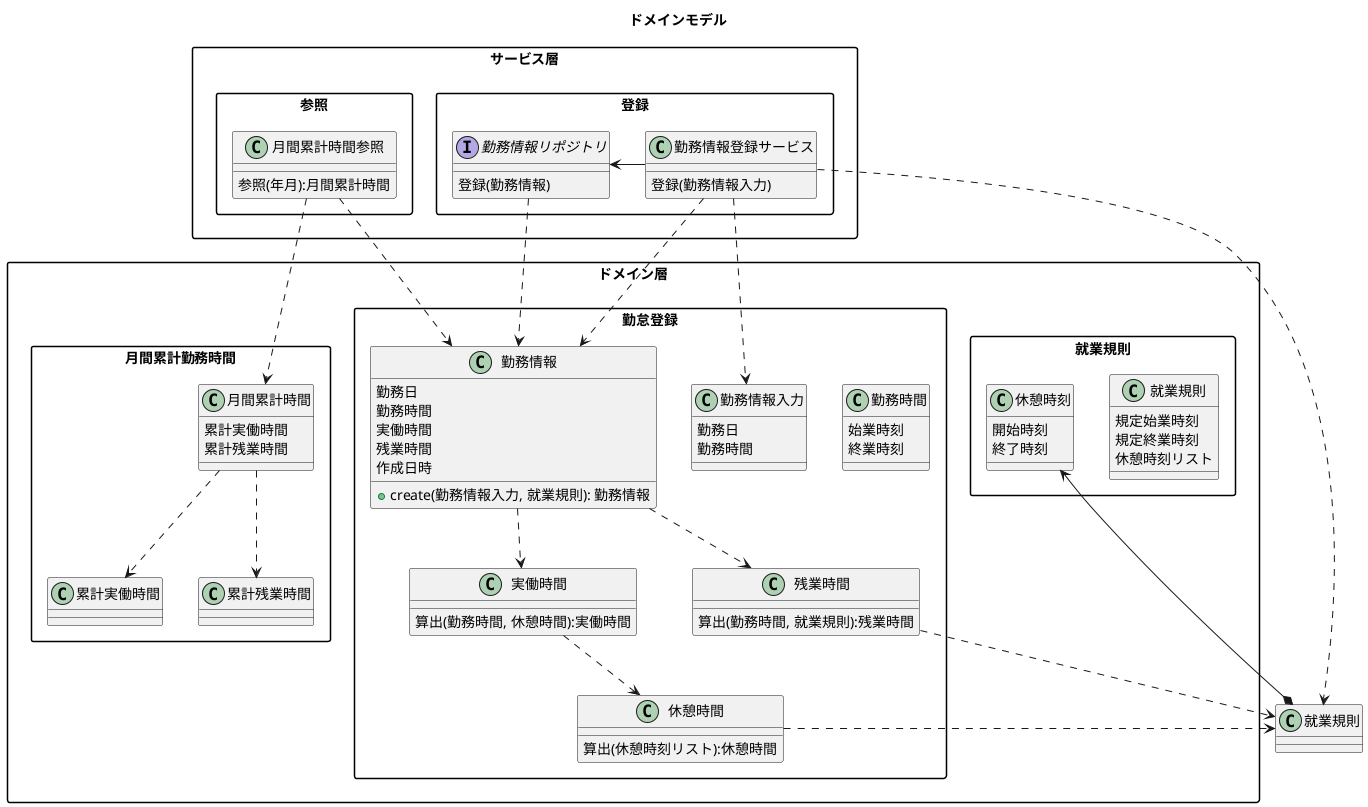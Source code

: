 @startuml kintai
skinparam PackageStyle rectangle
title ドメインモデル

package サービス層 {
  package 登録 {
    class 勤務情報登録サービス {
      登録(勤務情報入力)
    }


    interface 勤務情報リポジトリ {
      登録(勤務情報)
    }
  }

  package 参照 {
    class 月間累計時間参照 {
      参照(年月):月間累計時間
    }
  }
}

package ドメイン層 {
  package 勤怠登録 {

    class 勤務時間 {
      始業時刻
      終業時刻
    }

    class 実働時間 {
      算出(勤務時間, 休憩時間):実働時間
    }

    class 残業時間 {
      算出(勤務時間, 就業規則):残業時間
    }

    ' class 勤務情報 {
    '   日付
    '   実働時間
    '   残業時間
    ' }
    ' https://github.com/biglobe-isp/themis/issues/1#issuecomment-1439452223

    class 勤務情報 {
      勤務日
      勤務時間
      実働時間
      残業時間
      作成日時
    }

    class 勤務情報 {
      + create(勤務情報入力, 就業規則): 勤務情報
    }

    class 勤務情報入力 {
      勤務日
      勤務時間
    }

    ' class 勤務情報ファクトリー {
    '   + create(勤務日，始業時刻，終業時刻): 勤務情報
    ' }
    ' オブジェクト生成に、引数以外で必要な情報があるか？
    ' オブジェクトの生成は、引数だけで完結するか？
    '   外部由来の情報は変更可能性があるか？ 


    class 休憩時間 {
      算出(休憩時刻リスト):休憩時間
    }

  }

  package 就業規則 {
    class 就業規則 {
      規定始業時刻
      規定終業時刻
      休憩時刻リスト
    }

    class 休憩時刻 {
      開始時刻
      終了時刻
    }
  }

  package 月間累計勤務時間{

    class 月間累計時間 {
      累計実働時間
      累計残業時間
    }

    class 累計実働時間 {}
    class 累計残業時間 {}
  }

}


勤務情報登録サービス ..> 勤務情報
勤務情報登録サービス ..> 勤務情報入力
勤務情報登録サービス -> 勤務情報リポジトリ
勤務情報登録サービス ..> 就業規則
勤務情報リポジトリ ..> 勤務情報

' 勤務情報 *--> 実働時間
勤務情報 ..> 実働時間
勤務情報 ..> 残業時間
月間累計時間参照 ..> 月間累計時間
月間累計時間参照 ..> 勤務情報 
休憩時間 ..> 就業規則
就業規則 *--> 休憩時刻
' 実働時間 ..> 勤務時間 
実働時間 ..> 休憩時間 
' 残業時間 ..> 勤務時間
残業時間 ..> 就業規則 
月間累計時間 ..> 累計実働時間
月間累計時間 ..> 累計残業時間
' 勤務登録情報 <-- 月間累計時間  登録は勤務時間算出と残業時間
' 就業規則が必要  実働時間と残業時間を算出する
' サービス層もかく、参照と登録わける
' 何を永続化するか
@enduml
